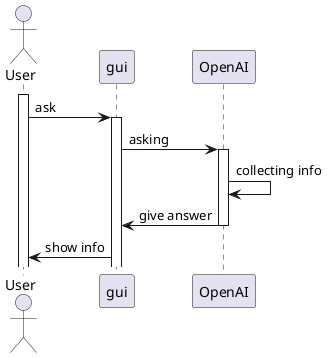 @startuml

actor User
participant gui
participant OpenAI 

activate User
User -> gui : ask
activate gui
gui -> OpenAI : asking
activate OpenAI
OpenAI -> OpenAI : collecting info
OpenAI -> gui : give answer
deactivate OpenAI
gui -> User : show info





